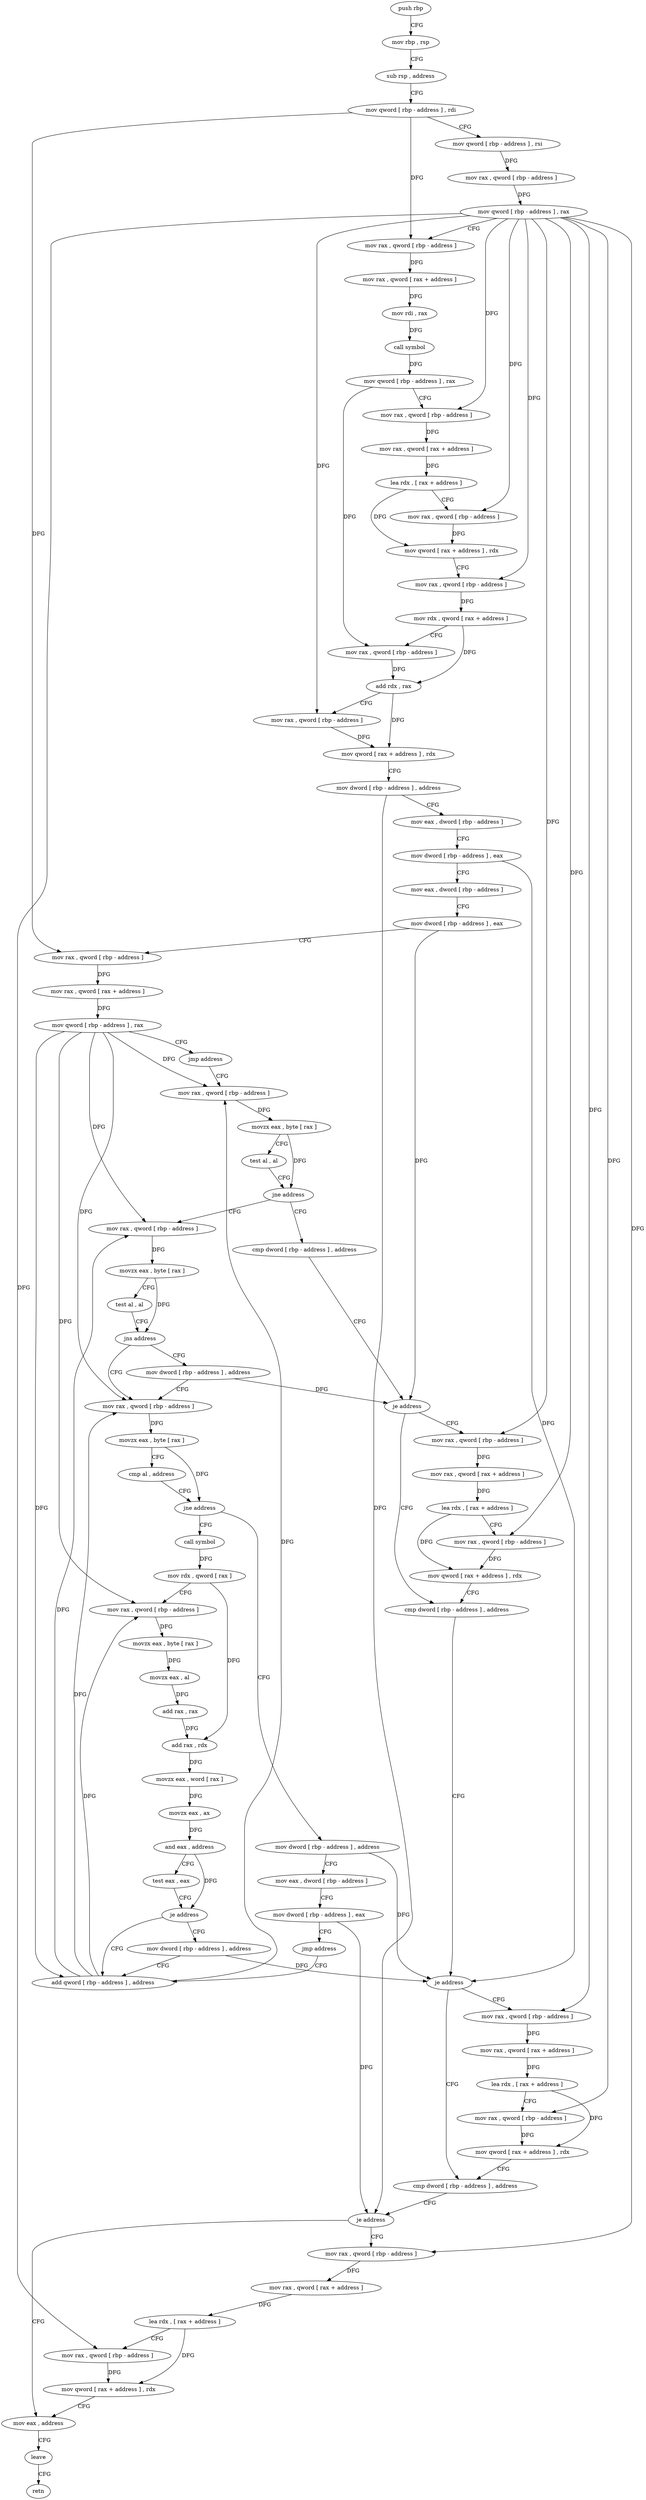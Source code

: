 digraph "func" {
"4208272" [label = "push rbp" ]
"4208273" [label = "mov rbp , rsp" ]
"4208276" [label = "sub rsp , address" ]
"4208280" [label = "mov qword [ rbp - address ] , rdi" ]
"4208284" [label = "mov qword [ rbp - address ] , rsi" ]
"4208288" [label = "mov rax , qword [ rbp - address ]" ]
"4208292" [label = "mov qword [ rbp - address ] , rax" ]
"4208296" [label = "mov rax , qword [ rbp - address ]" ]
"4208300" [label = "mov rax , qword [ rax + address ]" ]
"4208304" [label = "mov rdi , rax" ]
"4208307" [label = "call symbol" ]
"4208312" [label = "mov qword [ rbp - address ] , rax" ]
"4208316" [label = "mov rax , qword [ rbp - address ]" ]
"4208320" [label = "mov rax , qword [ rax + address ]" ]
"4208324" [label = "lea rdx , [ rax + address ]" ]
"4208328" [label = "mov rax , qword [ rbp - address ]" ]
"4208332" [label = "mov qword [ rax + address ] , rdx" ]
"4208336" [label = "mov rax , qword [ rbp - address ]" ]
"4208340" [label = "mov rdx , qword [ rax + address ]" ]
"4208344" [label = "mov rax , qword [ rbp - address ]" ]
"4208348" [label = "add rdx , rax" ]
"4208351" [label = "mov rax , qword [ rbp - address ]" ]
"4208355" [label = "mov qword [ rax + address ] , rdx" ]
"4208359" [label = "mov dword [ rbp - address ] , address" ]
"4208366" [label = "mov eax , dword [ rbp - address ]" ]
"4208369" [label = "mov dword [ rbp - address ] , eax" ]
"4208372" [label = "mov eax , dword [ rbp - address ]" ]
"4208375" [label = "mov dword [ rbp - address ] , eax" ]
"4208378" [label = "mov rax , qword [ rbp - address ]" ]
"4208382" [label = "mov rax , qword [ rax + address ]" ]
"4208386" [label = "mov qword [ rbp - address ] , rax" ]
"4208390" [label = "jmp address" ]
"4208487" [label = "mov rax , qword [ rbp - address ]" ]
"4208491" [label = "movzx eax , byte [ rax ]" ]
"4208494" [label = "test al , al" ]
"4208496" [label = "jne address" ]
"4208392" [label = "mov rax , qword [ rbp - address ]" ]
"4208498" [label = "cmp dword [ rbp - address ] , address" ]
"4208396" [label = "movzx eax , byte [ rax ]" ]
"4208399" [label = "test al , al" ]
"4208401" [label = "jns address" ]
"4208410" [label = "mov rax , qword [ rbp - address ]" ]
"4208403" [label = "mov dword [ rbp - address ] , address" ]
"4208502" [label = "je address" ]
"4208524" [label = "cmp dword [ rbp - address ] , address" ]
"4208504" [label = "mov rax , qword [ rbp - address ]" ]
"4208414" [label = "movzx eax , byte [ rax ]" ]
"4208417" [label = "cmp al , address" ]
"4208419" [label = "jne address" ]
"4208436" [label = "call symbol" ]
"4208421" [label = "mov dword [ rbp - address ] , address" ]
"4208528" [label = "je address" ]
"4208550" [label = "cmp dword [ rbp - address ] , address" ]
"4208530" [label = "mov rax , qword [ rbp - address ]" ]
"4208508" [label = "mov rax , qword [ rax + address ]" ]
"4208512" [label = "lea rdx , [ rax + address ]" ]
"4208516" [label = "mov rax , qword [ rbp - address ]" ]
"4208520" [label = "mov qword [ rax + address ] , rdx" ]
"4208441" [label = "mov rdx , qword [ rax ]" ]
"4208444" [label = "mov rax , qword [ rbp - address ]" ]
"4208448" [label = "movzx eax , byte [ rax ]" ]
"4208451" [label = "movzx eax , al" ]
"4208454" [label = "add rax , rax" ]
"4208457" [label = "add rax , rdx" ]
"4208460" [label = "movzx eax , word [ rax ]" ]
"4208463" [label = "movzx eax , ax" ]
"4208466" [label = "and eax , address" ]
"4208471" [label = "test eax , eax" ]
"4208473" [label = "je address" ]
"4208482" [label = "add qword [ rbp - address ] , address" ]
"4208475" [label = "mov dword [ rbp - address ] , address" ]
"4208428" [label = "mov eax , dword [ rbp - address ]" ]
"4208431" [label = "mov dword [ rbp - address ] , eax" ]
"4208434" [label = "jmp address" ]
"4208554" [label = "je address" ]
"4208576" [label = "mov eax , address" ]
"4208556" [label = "mov rax , qword [ rbp - address ]" ]
"4208534" [label = "mov rax , qword [ rax + address ]" ]
"4208538" [label = "lea rdx , [ rax + address ]" ]
"4208542" [label = "mov rax , qword [ rbp - address ]" ]
"4208546" [label = "mov qword [ rax + address ] , rdx" ]
"4208581" [label = "leave" ]
"4208582" [label = "retn" ]
"4208560" [label = "mov rax , qword [ rax + address ]" ]
"4208564" [label = "lea rdx , [ rax + address ]" ]
"4208568" [label = "mov rax , qword [ rbp - address ]" ]
"4208572" [label = "mov qword [ rax + address ] , rdx" ]
"4208272" -> "4208273" [ label = "CFG" ]
"4208273" -> "4208276" [ label = "CFG" ]
"4208276" -> "4208280" [ label = "CFG" ]
"4208280" -> "4208284" [ label = "CFG" ]
"4208280" -> "4208296" [ label = "DFG" ]
"4208280" -> "4208378" [ label = "DFG" ]
"4208284" -> "4208288" [ label = "DFG" ]
"4208288" -> "4208292" [ label = "DFG" ]
"4208292" -> "4208296" [ label = "CFG" ]
"4208292" -> "4208316" [ label = "DFG" ]
"4208292" -> "4208328" [ label = "DFG" ]
"4208292" -> "4208336" [ label = "DFG" ]
"4208292" -> "4208351" [ label = "DFG" ]
"4208292" -> "4208504" [ label = "DFG" ]
"4208292" -> "4208516" [ label = "DFG" ]
"4208292" -> "4208530" [ label = "DFG" ]
"4208292" -> "4208542" [ label = "DFG" ]
"4208292" -> "4208556" [ label = "DFG" ]
"4208292" -> "4208568" [ label = "DFG" ]
"4208296" -> "4208300" [ label = "DFG" ]
"4208300" -> "4208304" [ label = "DFG" ]
"4208304" -> "4208307" [ label = "DFG" ]
"4208307" -> "4208312" [ label = "DFG" ]
"4208312" -> "4208316" [ label = "CFG" ]
"4208312" -> "4208344" [ label = "DFG" ]
"4208316" -> "4208320" [ label = "DFG" ]
"4208320" -> "4208324" [ label = "DFG" ]
"4208324" -> "4208328" [ label = "CFG" ]
"4208324" -> "4208332" [ label = "DFG" ]
"4208328" -> "4208332" [ label = "DFG" ]
"4208332" -> "4208336" [ label = "CFG" ]
"4208336" -> "4208340" [ label = "DFG" ]
"4208340" -> "4208344" [ label = "CFG" ]
"4208340" -> "4208348" [ label = "DFG" ]
"4208344" -> "4208348" [ label = "DFG" ]
"4208348" -> "4208351" [ label = "CFG" ]
"4208348" -> "4208355" [ label = "DFG" ]
"4208351" -> "4208355" [ label = "DFG" ]
"4208355" -> "4208359" [ label = "CFG" ]
"4208359" -> "4208366" [ label = "CFG" ]
"4208359" -> "4208554" [ label = "DFG" ]
"4208366" -> "4208369" [ label = "CFG" ]
"4208369" -> "4208372" [ label = "CFG" ]
"4208369" -> "4208528" [ label = "DFG" ]
"4208372" -> "4208375" [ label = "CFG" ]
"4208375" -> "4208378" [ label = "CFG" ]
"4208375" -> "4208502" [ label = "DFG" ]
"4208378" -> "4208382" [ label = "DFG" ]
"4208382" -> "4208386" [ label = "DFG" ]
"4208386" -> "4208390" [ label = "CFG" ]
"4208386" -> "4208487" [ label = "DFG" ]
"4208386" -> "4208392" [ label = "DFG" ]
"4208386" -> "4208410" [ label = "DFG" ]
"4208386" -> "4208444" [ label = "DFG" ]
"4208386" -> "4208482" [ label = "DFG" ]
"4208390" -> "4208487" [ label = "CFG" ]
"4208487" -> "4208491" [ label = "DFG" ]
"4208491" -> "4208494" [ label = "CFG" ]
"4208491" -> "4208496" [ label = "DFG" ]
"4208494" -> "4208496" [ label = "CFG" ]
"4208496" -> "4208392" [ label = "CFG" ]
"4208496" -> "4208498" [ label = "CFG" ]
"4208392" -> "4208396" [ label = "DFG" ]
"4208498" -> "4208502" [ label = "CFG" ]
"4208396" -> "4208399" [ label = "CFG" ]
"4208396" -> "4208401" [ label = "DFG" ]
"4208399" -> "4208401" [ label = "CFG" ]
"4208401" -> "4208410" [ label = "CFG" ]
"4208401" -> "4208403" [ label = "CFG" ]
"4208410" -> "4208414" [ label = "DFG" ]
"4208403" -> "4208410" [ label = "CFG" ]
"4208403" -> "4208502" [ label = "DFG" ]
"4208502" -> "4208524" [ label = "CFG" ]
"4208502" -> "4208504" [ label = "CFG" ]
"4208524" -> "4208528" [ label = "CFG" ]
"4208504" -> "4208508" [ label = "DFG" ]
"4208414" -> "4208417" [ label = "CFG" ]
"4208414" -> "4208419" [ label = "DFG" ]
"4208417" -> "4208419" [ label = "CFG" ]
"4208419" -> "4208436" [ label = "CFG" ]
"4208419" -> "4208421" [ label = "CFG" ]
"4208436" -> "4208441" [ label = "DFG" ]
"4208421" -> "4208428" [ label = "CFG" ]
"4208421" -> "4208528" [ label = "DFG" ]
"4208528" -> "4208550" [ label = "CFG" ]
"4208528" -> "4208530" [ label = "CFG" ]
"4208550" -> "4208554" [ label = "CFG" ]
"4208530" -> "4208534" [ label = "DFG" ]
"4208508" -> "4208512" [ label = "DFG" ]
"4208512" -> "4208516" [ label = "CFG" ]
"4208512" -> "4208520" [ label = "DFG" ]
"4208516" -> "4208520" [ label = "DFG" ]
"4208520" -> "4208524" [ label = "CFG" ]
"4208441" -> "4208444" [ label = "CFG" ]
"4208441" -> "4208457" [ label = "DFG" ]
"4208444" -> "4208448" [ label = "DFG" ]
"4208448" -> "4208451" [ label = "DFG" ]
"4208451" -> "4208454" [ label = "DFG" ]
"4208454" -> "4208457" [ label = "DFG" ]
"4208457" -> "4208460" [ label = "DFG" ]
"4208460" -> "4208463" [ label = "DFG" ]
"4208463" -> "4208466" [ label = "DFG" ]
"4208466" -> "4208471" [ label = "CFG" ]
"4208466" -> "4208473" [ label = "DFG" ]
"4208471" -> "4208473" [ label = "CFG" ]
"4208473" -> "4208482" [ label = "CFG" ]
"4208473" -> "4208475" [ label = "CFG" ]
"4208482" -> "4208487" [ label = "DFG" ]
"4208482" -> "4208392" [ label = "DFG" ]
"4208482" -> "4208410" [ label = "DFG" ]
"4208482" -> "4208444" [ label = "DFG" ]
"4208475" -> "4208482" [ label = "CFG" ]
"4208475" -> "4208528" [ label = "DFG" ]
"4208428" -> "4208431" [ label = "CFG" ]
"4208431" -> "4208434" [ label = "CFG" ]
"4208431" -> "4208554" [ label = "DFG" ]
"4208434" -> "4208482" [ label = "CFG" ]
"4208554" -> "4208576" [ label = "CFG" ]
"4208554" -> "4208556" [ label = "CFG" ]
"4208576" -> "4208581" [ label = "CFG" ]
"4208556" -> "4208560" [ label = "DFG" ]
"4208534" -> "4208538" [ label = "DFG" ]
"4208538" -> "4208542" [ label = "CFG" ]
"4208538" -> "4208546" [ label = "DFG" ]
"4208542" -> "4208546" [ label = "DFG" ]
"4208546" -> "4208550" [ label = "CFG" ]
"4208581" -> "4208582" [ label = "CFG" ]
"4208560" -> "4208564" [ label = "DFG" ]
"4208564" -> "4208568" [ label = "CFG" ]
"4208564" -> "4208572" [ label = "DFG" ]
"4208568" -> "4208572" [ label = "DFG" ]
"4208572" -> "4208576" [ label = "CFG" ]
}
